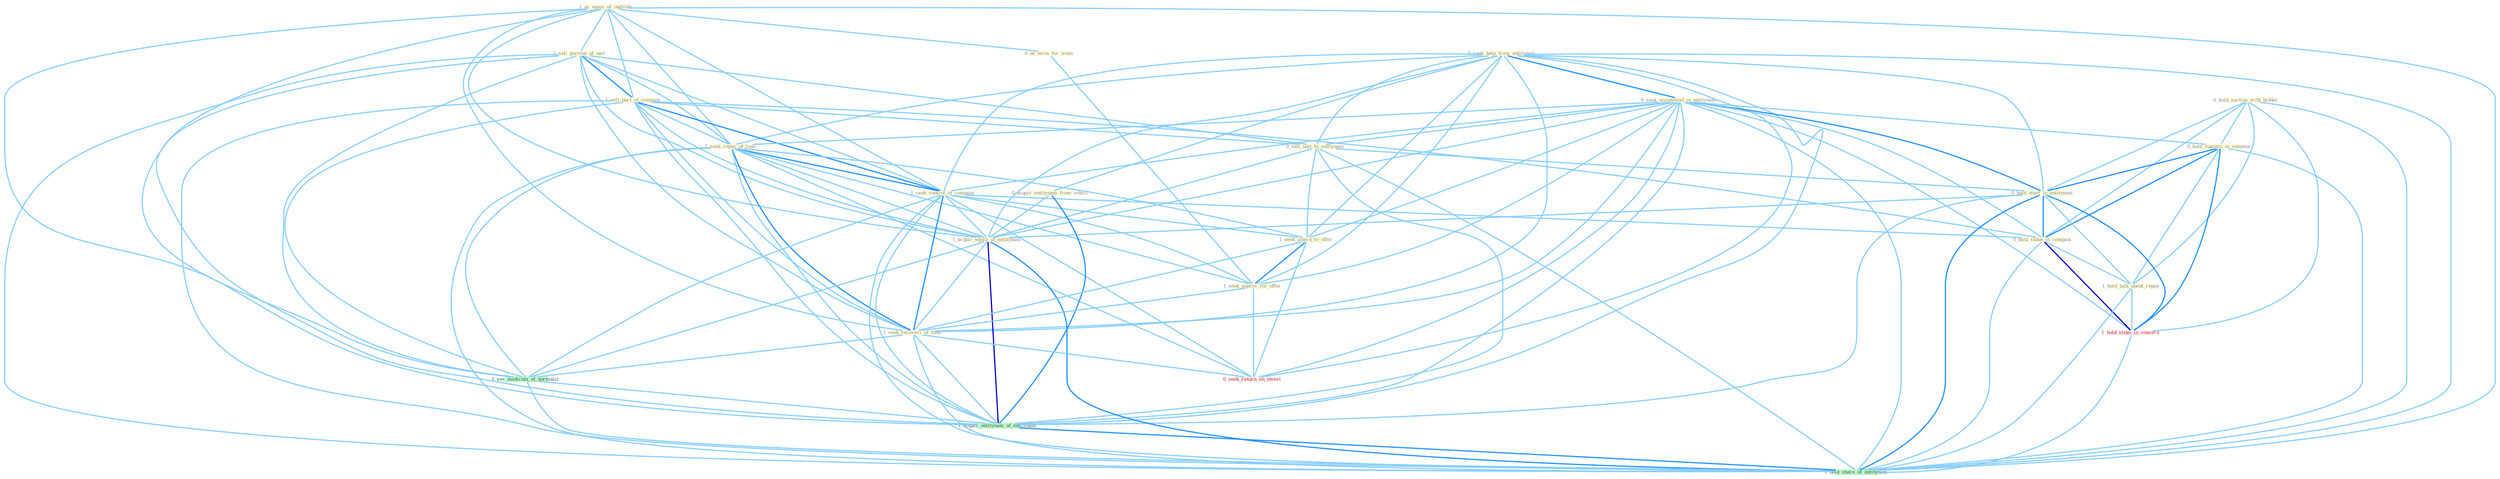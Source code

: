 Graph G{ 
    node
    [shape=polygon,style=filled,width=.5,height=.06,color="#BDFCC9",fixedsize=true,fontsize=4,
    fontcolor="#2f4f4f"];
    {node
    [color="#ffffe0", fontcolor="#8b7d6b"] "1_us_name_of_individu " "1_sell_portion_of_unit " "0_seek_help_from_entitynam " "1_sell_part_of_compani " "0_hold_auction_with_bidder " "0_seek_accommod_in_entitynam " "0_sell_unit_to_entitynam " "0_hold_summit_in_summer " "1_seek_repay_of_loan " "1_seek_control_of_compani " "0_hold_elect_in_entitynam " "0_acquir_entitynam_from_vehicl " "0_hold_stake_in_compani " "0_us_term_for_train " "1_acquir_equiti_of_entitynam " "1_seek_altern_to_offer " "1_seek_approv_for_offer " "1_hold_talk_about_repay " "1_seek_recoveri_of_fund "}
{node [color="#fff0f5", fontcolor="#b22222"] "1_hold_stake_in_concern " "0_seek_return_on_invest "}
edge [color="#B0E2FF"];

	"1_us_name_of_individu " -- "1_sell_portion_of_unit " [w="1", color="#87cefa" ];
	"1_us_name_of_individu " -- "1_sell_part_of_compani " [w="1", color="#87cefa" ];
	"1_us_name_of_individu " -- "1_seek_repay_of_loan " [w="1", color="#87cefa" ];
	"1_us_name_of_individu " -- "1_seek_control_of_compani " [w="1", color="#87cefa" ];
	"1_us_name_of_individu " -- "0_us_term_for_train " [w="1", color="#87cefa" ];
	"1_us_name_of_individu " -- "1_acquir_equiti_of_entitynam " [w="1", color="#87cefa" ];
	"1_us_name_of_individu " -- "1_seek_recoveri_of_fund " [w="1", color="#87cefa" ];
	"1_us_name_of_individu " -- "1_see_modicum_of_normalci " [w="1", color="#87cefa" ];
	"1_us_name_of_individu " -- "1_acquir_entitynam_of_entitynam " [w="1", color="#87cefa" ];
	"1_us_name_of_individu " -- "1_hold_share_of_entitynam " [w="1", color="#87cefa" ];
	"1_sell_portion_of_unit " -- "1_sell_part_of_compani " [w="2", color="#1e90ff" , len=0.8];
	"1_sell_portion_of_unit " -- "0_sell_unit_to_entitynam " [w="1", color="#87cefa" ];
	"1_sell_portion_of_unit " -- "1_seek_repay_of_loan " [w="1", color="#87cefa" ];
	"1_sell_portion_of_unit " -- "1_seek_control_of_compani " [w="1", color="#87cefa" ];
	"1_sell_portion_of_unit " -- "1_acquir_equiti_of_entitynam " [w="1", color="#87cefa" ];
	"1_sell_portion_of_unit " -- "1_seek_recoveri_of_fund " [w="1", color="#87cefa" ];
	"1_sell_portion_of_unit " -- "1_see_modicum_of_normalci " [w="1", color="#87cefa" ];
	"1_sell_portion_of_unit " -- "1_acquir_entitynam_of_entitynam " [w="1", color="#87cefa" ];
	"1_sell_portion_of_unit " -- "1_hold_share_of_entitynam " [w="1", color="#87cefa" ];
	"0_seek_help_from_entitynam " -- "0_seek_accommod_in_entitynam " [w="2", color="#1e90ff" , len=0.8];
	"0_seek_help_from_entitynam " -- "0_sell_unit_to_entitynam " [w="1", color="#87cefa" ];
	"0_seek_help_from_entitynam " -- "1_seek_repay_of_loan " [w="1", color="#87cefa" ];
	"0_seek_help_from_entitynam " -- "1_seek_control_of_compani " [w="1", color="#87cefa" ];
	"0_seek_help_from_entitynam " -- "0_hold_elect_in_entitynam " [w="1", color="#87cefa" ];
	"0_seek_help_from_entitynam " -- "0_acquir_entitynam_from_vehicl " [w="1", color="#87cefa" ];
	"0_seek_help_from_entitynam " -- "1_acquir_equiti_of_entitynam " [w="1", color="#87cefa" ];
	"0_seek_help_from_entitynam " -- "1_seek_altern_to_offer " [w="1", color="#87cefa" ];
	"0_seek_help_from_entitynam " -- "1_seek_approv_for_offer " [w="1", color="#87cefa" ];
	"0_seek_help_from_entitynam " -- "1_seek_recoveri_of_fund " [w="1", color="#87cefa" ];
	"0_seek_help_from_entitynam " -- "0_seek_return_on_invest " [w="1", color="#87cefa" ];
	"0_seek_help_from_entitynam " -- "1_acquir_entitynam_of_entitynam " [w="1", color="#87cefa" ];
	"0_seek_help_from_entitynam " -- "1_hold_share_of_entitynam " [w="1", color="#87cefa" ];
	"1_sell_part_of_compani " -- "0_sell_unit_to_entitynam " [w="1", color="#87cefa" ];
	"1_sell_part_of_compani " -- "1_seek_repay_of_loan " [w="1", color="#87cefa" ];
	"1_sell_part_of_compani " -- "1_seek_control_of_compani " [w="2", color="#1e90ff" , len=0.8];
	"1_sell_part_of_compani " -- "0_hold_stake_in_compani " [w="1", color="#87cefa" ];
	"1_sell_part_of_compani " -- "1_acquir_equiti_of_entitynam " [w="1", color="#87cefa" ];
	"1_sell_part_of_compani " -- "1_seek_recoveri_of_fund " [w="1", color="#87cefa" ];
	"1_sell_part_of_compani " -- "1_see_modicum_of_normalci " [w="1", color="#87cefa" ];
	"1_sell_part_of_compani " -- "1_acquir_entitynam_of_entitynam " [w="1", color="#87cefa" ];
	"1_sell_part_of_compani " -- "1_hold_share_of_entitynam " [w="1", color="#87cefa" ];
	"0_hold_auction_with_bidder " -- "0_hold_summit_in_summer " [w="1", color="#87cefa" ];
	"0_hold_auction_with_bidder " -- "0_hold_elect_in_entitynam " [w="1", color="#87cefa" ];
	"0_hold_auction_with_bidder " -- "0_hold_stake_in_compani " [w="1", color="#87cefa" ];
	"0_hold_auction_with_bidder " -- "1_hold_talk_about_repay " [w="1", color="#87cefa" ];
	"0_hold_auction_with_bidder " -- "1_hold_stake_in_concern " [w="1", color="#87cefa" ];
	"0_hold_auction_with_bidder " -- "1_hold_share_of_entitynam " [w="1", color="#87cefa" ];
	"0_seek_accommod_in_entitynam " -- "0_sell_unit_to_entitynam " [w="1", color="#87cefa" ];
	"0_seek_accommod_in_entitynam " -- "0_hold_summit_in_summer " [w="1", color="#87cefa" ];
	"0_seek_accommod_in_entitynam " -- "1_seek_repay_of_loan " [w="1", color="#87cefa" ];
	"0_seek_accommod_in_entitynam " -- "1_seek_control_of_compani " [w="1", color="#87cefa" ];
	"0_seek_accommod_in_entitynam " -- "0_hold_elect_in_entitynam " [w="2", color="#1e90ff" , len=0.8];
	"0_seek_accommod_in_entitynam " -- "0_hold_stake_in_compani " [w="1", color="#87cefa" ];
	"0_seek_accommod_in_entitynam " -- "1_acquir_equiti_of_entitynam " [w="1", color="#87cefa" ];
	"0_seek_accommod_in_entitynam " -- "1_seek_altern_to_offer " [w="1", color="#87cefa" ];
	"0_seek_accommod_in_entitynam " -- "1_seek_approv_for_offer " [w="1", color="#87cefa" ];
	"0_seek_accommod_in_entitynam " -- "1_seek_recoveri_of_fund " [w="1", color="#87cefa" ];
	"0_seek_accommod_in_entitynam " -- "1_hold_stake_in_concern " [w="1", color="#87cefa" ];
	"0_seek_accommod_in_entitynam " -- "0_seek_return_on_invest " [w="1", color="#87cefa" ];
	"0_seek_accommod_in_entitynam " -- "1_acquir_entitynam_of_entitynam " [w="1", color="#87cefa" ];
	"0_seek_accommod_in_entitynam " -- "1_hold_share_of_entitynam " [w="1", color="#87cefa" ];
	"0_sell_unit_to_entitynam " -- "0_hold_elect_in_entitynam " [w="1", color="#87cefa" ];
	"0_sell_unit_to_entitynam " -- "1_acquir_equiti_of_entitynam " [w="1", color="#87cefa" ];
	"0_sell_unit_to_entitynam " -- "1_seek_altern_to_offer " [w="1", color="#87cefa" ];
	"0_sell_unit_to_entitynam " -- "1_acquir_entitynam_of_entitynam " [w="1", color="#87cefa" ];
	"0_sell_unit_to_entitynam " -- "1_hold_share_of_entitynam " [w="1", color="#87cefa" ];
	"0_hold_summit_in_summer " -- "0_hold_elect_in_entitynam " [w="2", color="#1e90ff" , len=0.8];
	"0_hold_summit_in_summer " -- "0_hold_stake_in_compani " [w="2", color="#1e90ff" , len=0.8];
	"0_hold_summit_in_summer " -- "1_hold_talk_about_repay " [w="1", color="#87cefa" ];
	"0_hold_summit_in_summer " -- "1_hold_stake_in_concern " [w="2", color="#1e90ff" , len=0.8];
	"0_hold_summit_in_summer " -- "1_hold_share_of_entitynam " [w="1", color="#87cefa" ];
	"1_seek_repay_of_loan " -- "1_seek_control_of_compani " [w="2", color="#1e90ff" , len=0.8];
	"1_seek_repay_of_loan " -- "1_acquir_equiti_of_entitynam " [w="1", color="#87cefa" ];
	"1_seek_repay_of_loan " -- "1_seek_altern_to_offer " [w="1", color="#87cefa" ];
	"1_seek_repay_of_loan " -- "1_seek_approv_for_offer " [w="1", color="#87cefa" ];
	"1_seek_repay_of_loan " -- "1_seek_recoveri_of_fund " [w="2", color="#1e90ff" , len=0.8];
	"1_seek_repay_of_loan " -- "0_seek_return_on_invest " [w="1", color="#87cefa" ];
	"1_seek_repay_of_loan " -- "1_see_modicum_of_normalci " [w="1", color="#87cefa" ];
	"1_seek_repay_of_loan " -- "1_acquir_entitynam_of_entitynam " [w="1", color="#87cefa" ];
	"1_seek_repay_of_loan " -- "1_hold_share_of_entitynam " [w="1", color="#87cefa" ];
	"1_seek_control_of_compani " -- "0_hold_stake_in_compani " [w="1", color="#87cefa" ];
	"1_seek_control_of_compani " -- "1_acquir_equiti_of_entitynam " [w="1", color="#87cefa" ];
	"1_seek_control_of_compani " -- "1_seek_altern_to_offer " [w="1", color="#87cefa" ];
	"1_seek_control_of_compani " -- "1_seek_approv_for_offer " [w="1", color="#87cefa" ];
	"1_seek_control_of_compani " -- "1_seek_recoveri_of_fund " [w="2", color="#1e90ff" , len=0.8];
	"1_seek_control_of_compani " -- "0_seek_return_on_invest " [w="1", color="#87cefa" ];
	"1_seek_control_of_compani " -- "1_see_modicum_of_normalci " [w="1", color="#87cefa" ];
	"1_seek_control_of_compani " -- "1_acquir_entitynam_of_entitynam " [w="1", color="#87cefa" ];
	"1_seek_control_of_compani " -- "1_hold_share_of_entitynam " [w="1", color="#87cefa" ];
	"0_hold_elect_in_entitynam " -- "0_hold_stake_in_compani " [w="2", color="#1e90ff" , len=0.8];
	"0_hold_elect_in_entitynam " -- "1_acquir_equiti_of_entitynam " [w="1", color="#87cefa" ];
	"0_hold_elect_in_entitynam " -- "1_hold_talk_about_repay " [w="1", color="#87cefa" ];
	"0_hold_elect_in_entitynam " -- "1_hold_stake_in_concern " [w="2", color="#1e90ff" , len=0.8];
	"0_hold_elect_in_entitynam " -- "1_acquir_entitynam_of_entitynam " [w="1", color="#87cefa" ];
	"0_hold_elect_in_entitynam " -- "1_hold_share_of_entitynam " [w="2", color="#1e90ff" , len=0.8];
	"0_acquir_entitynam_from_vehicl " -- "1_acquir_equiti_of_entitynam " [w="1", color="#87cefa" ];
	"0_acquir_entitynam_from_vehicl " -- "1_acquir_entitynam_of_entitynam " [w="2", color="#1e90ff" , len=0.8];
	"0_hold_stake_in_compani " -- "1_hold_talk_about_repay " [w="1", color="#87cefa" ];
	"0_hold_stake_in_compani " -- "1_hold_stake_in_concern " [w="3", color="#0000cd" , len=0.6];
	"0_hold_stake_in_compani " -- "1_hold_share_of_entitynam " [w="1", color="#87cefa" ];
	"0_us_term_for_train " -- "1_seek_approv_for_offer " [w="1", color="#87cefa" ];
	"1_acquir_equiti_of_entitynam " -- "1_seek_recoveri_of_fund " [w="1", color="#87cefa" ];
	"1_acquir_equiti_of_entitynam " -- "1_see_modicum_of_normalci " [w="1", color="#87cefa" ];
	"1_acquir_equiti_of_entitynam " -- "1_acquir_entitynam_of_entitynam " [w="3", color="#0000cd" , len=0.6];
	"1_acquir_equiti_of_entitynam " -- "1_hold_share_of_entitynam " [w="2", color="#1e90ff" , len=0.8];
	"1_seek_altern_to_offer " -- "1_seek_approv_for_offer " [w="2", color="#1e90ff" , len=0.8];
	"1_seek_altern_to_offer " -- "1_seek_recoveri_of_fund " [w="1", color="#87cefa" ];
	"1_seek_altern_to_offer " -- "0_seek_return_on_invest " [w="1", color="#87cefa" ];
	"1_seek_approv_for_offer " -- "1_seek_recoveri_of_fund " [w="1", color="#87cefa" ];
	"1_seek_approv_for_offer " -- "0_seek_return_on_invest " [w="1", color="#87cefa" ];
	"1_hold_talk_about_repay " -- "1_hold_stake_in_concern " [w="1", color="#87cefa" ];
	"1_hold_talk_about_repay " -- "1_hold_share_of_entitynam " [w="1", color="#87cefa" ];
	"1_seek_recoveri_of_fund " -- "0_seek_return_on_invest " [w="1", color="#87cefa" ];
	"1_seek_recoveri_of_fund " -- "1_see_modicum_of_normalci " [w="1", color="#87cefa" ];
	"1_seek_recoveri_of_fund " -- "1_acquir_entitynam_of_entitynam " [w="1", color="#87cefa" ];
	"1_seek_recoveri_of_fund " -- "1_hold_share_of_entitynam " [w="1", color="#87cefa" ];
	"1_hold_stake_in_concern " -- "1_hold_share_of_entitynam " [w="1", color="#87cefa" ];
	"1_see_modicum_of_normalci " -- "1_acquir_entitynam_of_entitynam " [w="1", color="#87cefa" ];
	"1_see_modicum_of_normalci " -- "1_hold_share_of_entitynam " [w="1", color="#87cefa" ];
	"1_acquir_entitynam_of_entitynam " -- "1_hold_share_of_entitynam " [w="2", color="#1e90ff" , len=0.8];
}